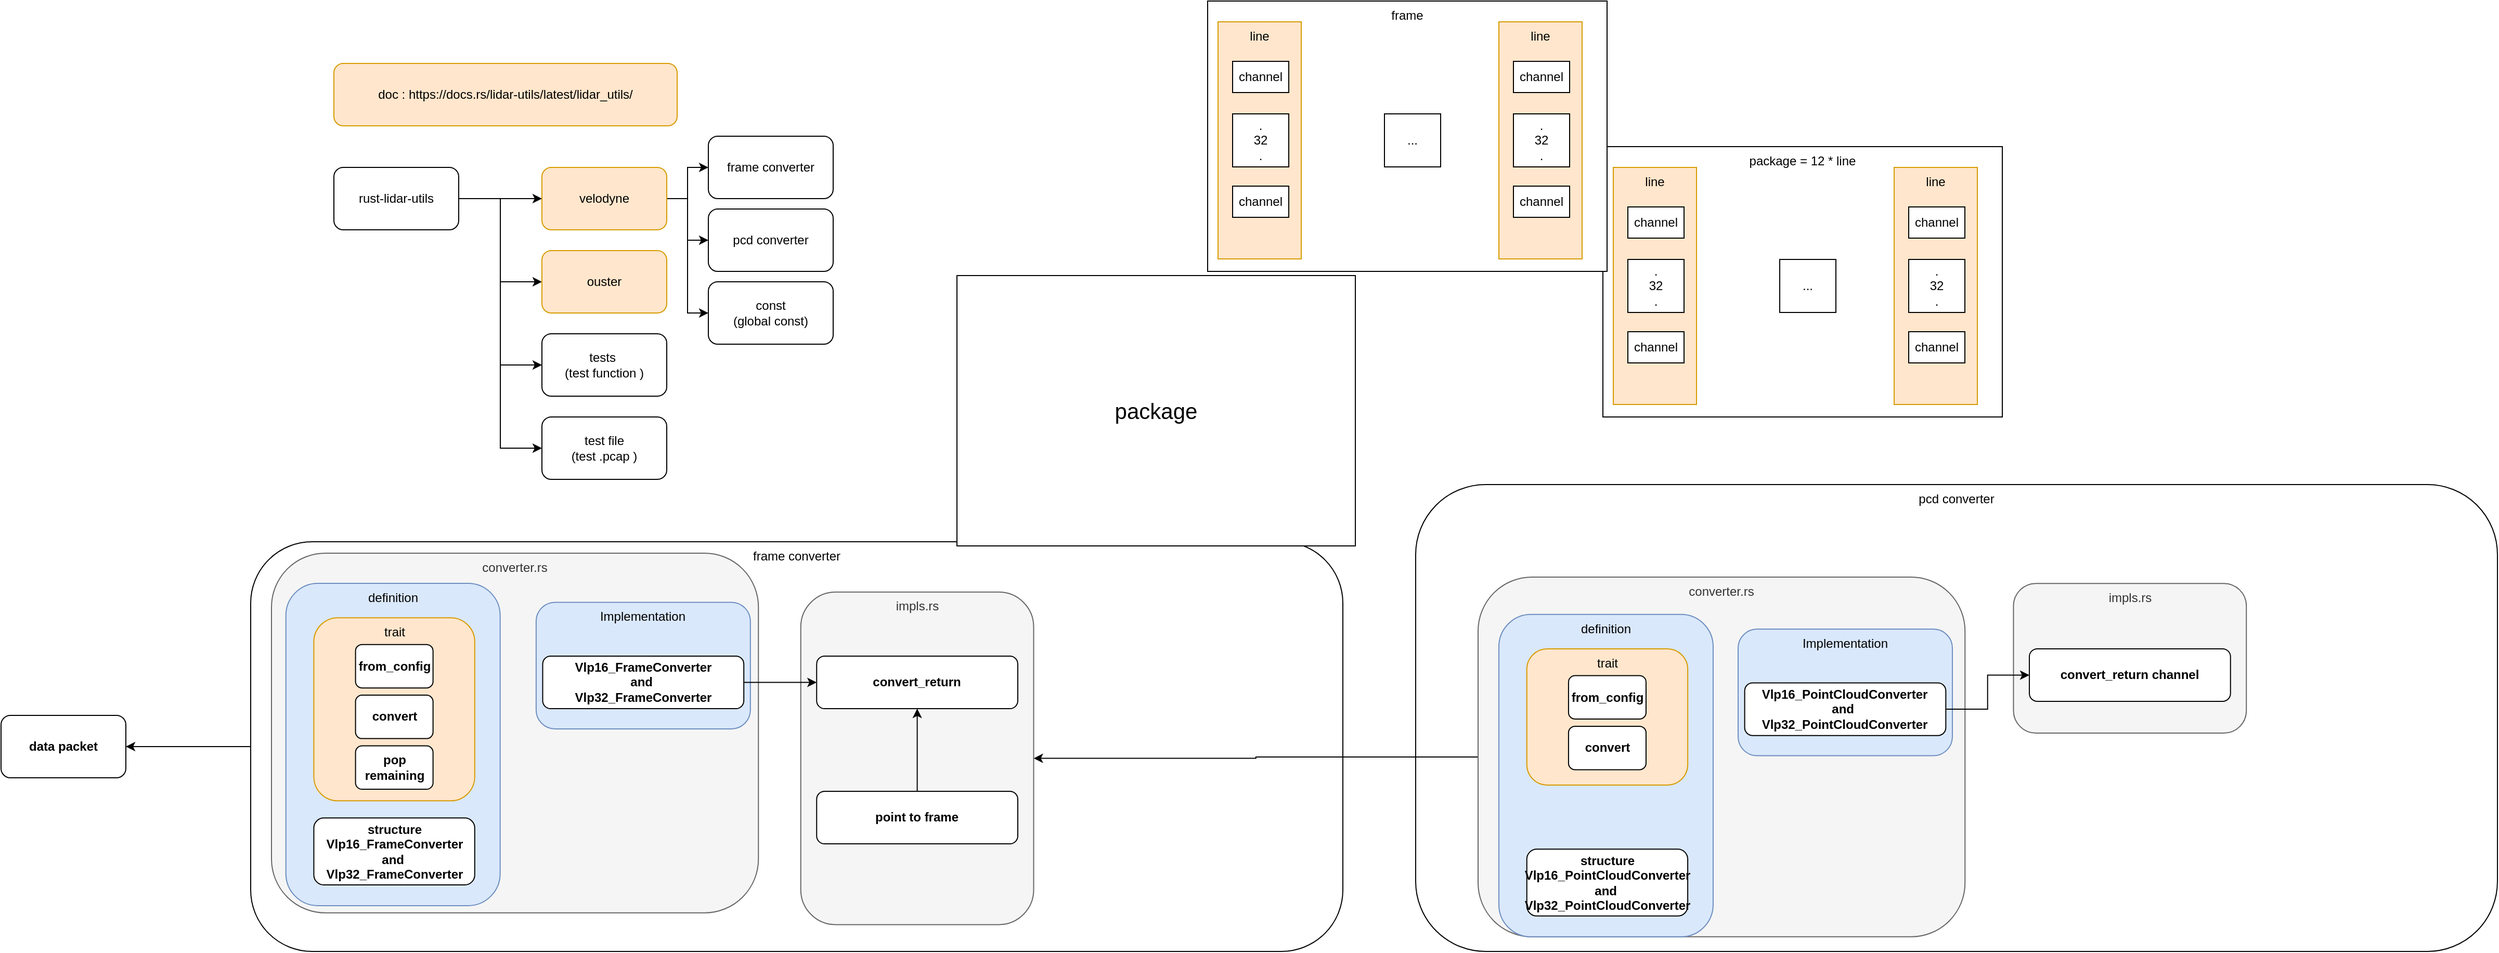 <mxfile version="15.9.6" type="github">
  <diagram id="g9rVfQRId_UXP_9nCWD6" name="Page-1">
    <mxGraphModel dx="2099" dy="1830" grid="0" gridSize="10" guides="1" tooltips="1" connect="1" arrows="1" fold="1" page="1" pageScale="1" pageWidth="827" pageHeight="1169" math="0" shadow="0">
      <root>
        <mxCell id="0" />
        <mxCell id="1" parent="0" />
        <mxCell id="6qG_eV-OuzegyWjNAK-b-14" value="pcd converter" style="rounded=1;whiteSpace=wrap;html=1;verticalAlign=top;" vertex="1" parent="1">
          <mxGeometry x="1000" y="195" width="1040" height="449" as="geometry" />
        </mxCell>
        <mxCell id="6qG_eV-OuzegyWjNAK-b-96" value="impls.rs" style="rounded=1;whiteSpace=wrap;html=1;verticalAlign=top;fillColor=#f5f5f5;strokeColor=#666666;fontColor=#333333;" vertex="1" parent="1">
          <mxGeometry x="1574.73" y="290.1" width="223.89" height="143.9" as="geometry" />
        </mxCell>
        <mxCell id="2hSiSO6r-g4GhnsCLej8-1" value="tests&amp;nbsp;&lt;br&gt;(test function )" style="rounded=1;whiteSpace=wrap;html=1;" parent="1" vertex="1">
          <mxGeometry x="160" y="50" width="120" height="60" as="geometry" />
        </mxCell>
        <mxCell id="2hSiSO6r-g4GhnsCLej8-2" value="data packet" style="rounded=1;whiteSpace=wrap;html=1;fontStyle=1" parent="1" vertex="1">
          <mxGeometry x="-360" y="417" width="120" height="60" as="geometry" />
        </mxCell>
        <mxCell id="6qG_eV-OuzegyWjNAK-b-7" style="edgeStyle=orthogonalEdgeStyle;rounded=0;orthogonalLoop=1;jettySize=auto;html=1;entryX=0;entryY=0.5;entryDx=0;entryDy=0;" edge="1" parent="1" source="2hSiSO6r-g4GhnsCLej8-3" target="6qG_eV-OuzegyWjNAK-b-5">
          <mxGeometry relative="1" as="geometry" />
        </mxCell>
        <mxCell id="6qG_eV-OuzegyWjNAK-b-8" style="edgeStyle=orthogonalEdgeStyle;rounded=0;orthogonalLoop=1;jettySize=auto;html=1;" edge="1" parent="1" source="2hSiSO6r-g4GhnsCLej8-3" target="6qG_eV-OuzegyWjNAK-b-6">
          <mxGeometry relative="1" as="geometry" />
        </mxCell>
        <mxCell id="6qG_eV-OuzegyWjNAK-b-100" style="edgeStyle=orthogonalEdgeStyle;rounded=0;orthogonalLoop=1;jettySize=auto;html=1;entryX=0;entryY=0.5;entryDx=0;entryDy=0;" edge="1" parent="1" source="2hSiSO6r-g4GhnsCLej8-3" target="6qG_eV-OuzegyWjNAK-b-99">
          <mxGeometry relative="1" as="geometry" />
        </mxCell>
        <mxCell id="2hSiSO6r-g4GhnsCLej8-3" value="velodyne" style="rounded=1;whiteSpace=wrap;html=1;fillColor=#ffe6cc;strokeColor=#d79b00;" parent="1" vertex="1">
          <mxGeometry x="160" y="-110" width="120" height="60" as="geometry" />
        </mxCell>
        <mxCell id="2hSiSO6r-g4GhnsCLej8-4" value="doc :&amp;nbsp;https://docs.rs/lidar-utils/latest/lidar_utils/" style="rounded=1;whiteSpace=wrap;html=1;fillColor=#ffe6cc;strokeColor=#d79b00;" parent="1" vertex="1">
          <mxGeometry x="-40" y="-210" width="330" height="60" as="geometry" />
        </mxCell>
        <mxCell id="6qG_eV-OuzegyWjNAK-b-2" style="edgeStyle=orthogonalEdgeStyle;rounded=0;orthogonalLoop=1;jettySize=auto;html=1;entryX=0;entryY=0.5;entryDx=0;entryDy=0;" edge="1" parent="1" source="6qG_eV-OuzegyWjNAK-b-1" target="2hSiSO6r-g4GhnsCLej8-3">
          <mxGeometry relative="1" as="geometry" />
        </mxCell>
        <mxCell id="6qG_eV-OuzegyWjNAK-b-4" style="edgeStyle=orthogonalEdgeStyle;rounded=0;orthogonalLoop=1;jettySize=auto;html=1;entryX=0;entryY=0.5;entryDx=0;entryDy=0;" edge="1" parent="1" source="6qG_eV-OuzegyWjNAK-b-1" target="6qG_eV-OuzegyWjNAK-b-3">
          <mxGeometry relative="1" as="geometry" />
        </mxCell>
        <mxCell id="6qG_eV-OuzegyWjNAK-b-9" style="edgeStyle=orthogonalEdgeStyle;rounded=0;orthogonalLoop=1;jettySize=auto;html=1;entryX=0;entryY=0.5;entryDx=0;entryDy=0;" edge="1" parent="1" source="6qG_eV-OuzegyWjNAK-b-1" target="2hSiSO6r-g4GhnsCLej8-1">
          <mxGeometry relative="1" as="geometry" />
        </mxCell>
        <mxCell id="6qG_eV-OuzegyWjNAK-b-11" style="edgeStyle=orthogonalEdgeStyle;rounded=0;orthogonalLoop=1;jettySize=auto;html=1;entryX=0;entryY=0.5;entryDx=0;entryDy=0;" edge="1" parent="1" source="6qG_eV-OuzegyWjNAK-b-1" target="6qG_eV-OuzegyWjNAK-b-10">
          <mxGeometry relative="1" as="geometry" />
        </mxCell>
        <mxCell id="6qG_eV-OuzegyWjNAK-b-1" value="rust-lidar-utils" style="rounded=1;whiteSpace=wrap;html=1;" vertex="1" parent="1">
          <mxGeometry x="-40" y="-110" width="120" height="60" as="geometry" />
        </mxCell>
        <mxCell id="6qG_eV-OuzegyWjNAK-b-3" value="ouster" style="rounded=1;whiteSpace=wrap;html=1;fillColor=#ffe6cc;strokeColor=#d79b00;" vertex="1" parent="1">
          <mxGeometry x="160" y="-30" width="120" height="60" as="geometry" />
        </mxCell>
        <mxCell id="6qG_eV-OuzegyWjNAK-b-5" value="frame converter" style="rounded=1;whiteSpace=wrap;html=1;" vertex="1" parent="1">
          <mxGeometry x="320" y="-140" width="120" height="60" as="geometry" />
        </mxCell>
        <mxCell id="6qG_eV-OuzegyWjNAK-b-6" value="pcd converter" style="rounded=1;whiteSpace=wrap;html=1;" vertex="1" parent="1">
          <mxGeometry x="320" y="-70" width="120" height="60" as="geometry" />
        </mxCell>
        <mxCell id="6qG_eV-OuzegyWjNAK-b-10" value="test file&lt;br&gt;(test .pcap )" style="rounded=1;whiteSpace=wrap;html=1;" vertex="1" parent="1">
          <mxGeometry x="160" y="130" width="120" height="60" as="geometry" />
        </mxCell>
        <mxCell id="6qG_eV-OuzegyWjNAK-b-39" value="" style="group" vertex="1" connectable="0" parent="1">
          <mxGeometry x="-100" y="250" width="1370" height="394" as="geometry" />
        </mxCell>
        <mxCell id="6qG_eV-OuzegyWjNAK-b-15" value="frame converter" style="rounded=1;whiteSpace=wrap;html=1;verticalAlign=top;" vertex="1" parent="6qG_eV-OuzegyWjNAK-b-39">
          <mxGeometry x="-20" width="1050" height="394" as="geometry" />
        </mxCell>
        <mxCell id="6qG_eV-OuzegyWjNAK-b-40" value="impls.rs" style="rounded=1;whiteSpace=wrap;html=1;verticalAlign=top;fillColor=#f5f5f5;strokeColor=#666666;fontColor=#333333;" vertex="1" parent="6qG_eV-OuzegyWjNAK-b-39">
          <mxGeometry x="508.85" y="48.38" width="223.894" height="319.81" as="geometry" />
        </mxCell>
        <mxCell id="6qG_eV-OuzegyWjNAK-b-46" value="converter.rs" style="rounded=1;whiteSpace=wrap;html=1;verticalAlign=top;fillColor=#f5f5f5;strokeColor=#666666;fontColor=#333333;" vertex="1" parent="6qG_eV-OuzegyWjNAK-b-39">
          <mxGeometry y="11" width="468.142" height="345.91" as="geometry" />
        </mxCell>
        <mxCell id="6qG_eV-OuzegyWjNAK-b-38" value="Implementation" style="rounded=1;whiteSpace=wrap;html=1;verticalAlign=top;fillColor=#dae8fc;strokeColor=#6c8ebf;" vertex="1" parent="6qG_eV-OuzegyWjNAK-b-39">
          <mxGeometry x="254.425" y="58.19" width="205.982" height="121.81" as="geometry" />
        </mxCell>
        <mxCell id="6qG_eV-OuzegyWjNAK-b-49" style="edgeStyle=orthogonalEdgeStyle;rounded=0;orthogonalLoop=1;jettySize=auto;html=1;" edge="1" parent="6qG_eV-OuzegyWjNAK-b-39" source="6qG_eV-OuzegyWjNAK-b-33" target="6qG_eV-OuzegyWjNAK-b-41">
          <mxGeometry relative="1" as="geometry" />
        </mxCell>
        <mxCell id="6qG_eV-OuzegyWjNAK-b-33" value="Vlp16_FrameConverter&lt;br&gt;and&amp;nbsp;&lt;br&gt;Vlp32_FrameConverter" style="rounded=1;whiteSpace=wrap;html=1;fontStyle=1" vertex="1" parent="6qG_eV-OuzegyWjNAK-b-39">
          <mxGeometry x="260.735" y="110.0" width="193.363" height="50.51" as="geometry" />
        </mxCell>
        <mxCell id="6qG_eV-OuzegyWjNAK-b-41" value="convert_return" style="rounded=1;whiteSpace=wrap;html=1;fontStyle=1" vertex="1" parent="6qG_eV-OuzegyWjNAK-b-39">
          <mxGeometry x="524.12" y="110" width="193.363" height="50.51" as="geometry" />
        </mxCell>
        <mxCell id="6qG_eV-OuzegyWjNAK-b-37" value="" style="group" vertex="1" connectable="0" parent="6qG_eV-OuzegyWjNAK-b-39">
          <mxGeometry x="13.841" y="40.003" width="205.982" height="310" as="geometry" />
        </mxCell>
        <mxCell id="6qG_eV-OuzegyWjNAK-b-34" value="definition" style="rounded=1;whiteSpace=wrap;html=1;verticalAlign=top;fillColor=#dae8fc;strokeColor=#6c8ebf;" vertex="1" parent="6qG_eV-OuzegyWjNAK-b-37">
          <mxGeometry width="205.982" height="310" as="geometry" />
        </mxCell>
        <mxCell id="6qG_eV-OuzegyWjNAK-b-20" value="trait" style="rounded=1;whiteSpace=wrap;html=1;verticalAlign=top;fillColor=#ffe6cc;strokeColor=#d79b00;" vertex="1" parent="6qG_eV-OuzegyWjNAK-b-37">
          <mxGeometry x="26.867" y="33.067" width="154.69" height="176.08" as="geometry" />
        </mxCell>
        <mxCell id="6qG_eV-OuzegyWjNAK-b-16" value="from_config" style="rounded=1;whiteSpace=wrap;html=1;fontStyle=1" vertex="1" parent="6qG_eV-OuzegyWjNAK-b-37">
          <mxGeometry x="66.957" y="58.817" width="74.517" height="41.758" as="geometry" />
        </mxCell>
        <mxCell id="6qG_eV-OuzegyWjNAK-b-17" value="convert" style="rounded=1;whiteSpace=wrap;html=1;fontStyle=1" vertex="1" parent="6qG_eV-OuzegyWjNAK-b-37">
          <mxGeometry x="66.957" y="107.535" width="74.517" height="41.758" as="geometry" />
        </mxCell>
        <mxCell id="6qG_eV-OuzegyWjNAK-b-18" value="pop remaining" style="rounded=1;whiteSpace=wrap;html=1;fontStyle=1" vertex="1" parent="6qG_eV-OuzegyWjNAK-b-37">
          <mxGeometry x="66.957" y="156.253" width="74.517" height="41.758" as="geometry" />
        </mxCell>
        <mxCell id="6qG_eV-OuzegyWjNAK-b-24" value="structure&lt;br&gt;Vlp16_FrameConverter&lt;br&gt;and&amp;nbsp;&lt;br&gt;Vlp32_FrameConverter" style="rounded=1;whiteSpace=wrap;html=1;fontStyle=1" vertex="1" parent="6qG_eV-OuzegyWjNAK-b-37">
          <mxGeometry x="26.867" y="225.68" width="154.69" height="64.32" as="geometry" />
        </mxCell>
        <mxCell id="6qG_eV-OuzegyWjNAK-b-66" style="edgeStyle=orthogonalEdgeStyle;rounded=0;orthogonalLoop=1;jettySize=auto;html=1;" edge="1" parent="6qG_eV-OuzegyWjNAK-b-39" source="6qG_eV-OuzegyWjNAK-b-65" target="6qG_eV-OuzegyWjNAK-b-41">
          <mxGeometry relative="1" as="geometry" />
        </mxCell>
        <mxCell id="6qG_eV-OuzegyWjNAK-b-65" value="point to frame" style="rounded=1;whiteSpace=wrap;html=1;fontStyle=1" vertex="1" parent="6qG_eV-OuzegyWjNAK-b-39">
          <mxGeometry x="524.12" y="240" width="193.363" height="50.51" as="geometry" />
        </mxCell>
        <mxCell id="6qG_eV-OuzegyWjNAK-b-126" value="" style="group;verticalAlign=middle;" vertex="1" connectable="0" parent="6qG_eV-OuzegyWjNAK-b-39">
          <mxGeometry x="659" y="-256" width="384" height="260" as="geometry" />
        </mxCell>
        <mxCell id="6qG_eV-OuzegyWjNAK-b-127" value="package" style="rounded=0;whiteSpace=wrap;html=1;verticalAlign=middle;fontSize=21;" vertex="1" parent="6qG_eV-OuzegyWjNAK-b-126">
          <mxGeometry width="383" height="260" as="geometry" />
        </mxCell>
        <mxCell id="6qG_eV-OuzegyWjNAK-b-67" style="edgeStyle=orthogonalEdgeStyle;rounded=0;orthogonalLoop=1;jettySize=auto;html=1;" edge="1" parent="1" source="6qG_eV-OuzegyWjNAK-b-15" target="2hSiSO6r-g4GhnsCLej8-2">
          <mxGeometry relative="1" as="geometry" />
        </mxCell>
        <mxCell id="6qG_eV-OuzegyWjNAK-b-103" style="edgeStyle=orthogonalEdgeStyle;rounded=0;orthogonalLoop=1;jettySize=auto;html=1;" edge="1" parent="1" source="6qG_eV-OuzegyWjNAK-b-68" target="6qG_eV-OuzegyWjNAK-b-40">
          <mxGeometry relative="1" as="geometry" />
        </mxCell>
        <mxCell id="6qG_eV-OuzegyWjNAK-b-68" value="converter.rs" style="rounded=1;whiteSpace=wrap;html=1;verticalAlign=top;fillColor=#f5f5f5;strokeColor=#666666;fontColor=#333333;" vertex="1" parent="1">
          <mxGeometry x="1060" y="284" width="468.142" height="345.91" as="geometry" />
        </mxCell>
        <mxCell id="6qG_eV-OuzegyWjNAK-b-88" value="definition" style="rounded=1;whiteSpace=wrap;html=1;verticalAlign=top;fillColor=#dae8fc;strokeColor=#6c8ebf;" vertex="1" parent="1">
          <mxGeometry x="1080.001" y="319.913" width="205.982" height="310" as="geometry" />
        </mxCell>
        <mxCell id="6qG_eV-OuzegyWjNAK-b-89" value="trait" style="rounded=1;whiteSpace=wrap;html=1;verticalAlign=top;fillColor=#ffe6cc;strokeColor=#d79b00;" vertex="1" parent="1">
          <mxGeometry x="1106.87" y="352.98" width="154.69" height="131.02" as="geometry" />
        </mxCell>
        <mxCell id="6qG_eV-OuzegyWjNAK-b-90" value="from_config" style="rounded=1;whiteSpace=wrap;html=1;fontStyle=1" vertex="1" parent="1">
          <mxGeometry x="1146.958" y="378.731" width="74.517" height="41.758" as="geometry" />
        </mxCell>
        <mxCell id="6qG_eV-OuzegyWjNAK-b-91" value="convert" style="rounded=1;whiteSpace=wrap;html=1;fontStyle=1" vertex="1" parent="1">
          <mxGeometry x="1146.958" y="427.449" width="74.517" height="41.758" as="geometry" />
        </mxCell>
        <mxCell id="6qG_eV-OuzegyWjNAK-b-93" value="structure&lt;br&gt;Vlp16_PointCloudConverter&lt;br&gt;and&amp;nbsp;&lt;br&gt;Vlp32_PointCloudConverter" style="rounded=1;whiteSpace=wrap;html=1;fontStyle=1" vertex="1" parent="1">
          <mxGeometry x="1106.868" y="545.593" width="154.69" height="64.32" as="geometry" />
        </mxCell>
        <mxCell id="6qG_eV-OuzegyWjNAK-b-94" value="Implementation" style="rounded=1;whiteSpace=wrap;html=1;verticalAlign=top;fillColor=#dae8fc;strokeColor=#6c8ebf;" vertex="1" parent="1">
          <mxGeometry x="1310.005" y="334" width="205.982" height="121.81" as="geometry" />
        </mxCell>
        <mxCell id="6qG_eV-OuzegyWjNAK-b-101" style="edgeStyle=orthogonalEdgeStyle;rounded=0;orthogonalLoop=1;jettySize=auto;html=1;" edge="1" parent="1" source="6qG_eV-OuzegyWjNAK-b-95" target="6qG_eV-OuzegyWjNAK-b-97">
          <mxGeometry relative="1" as="geometry" />
        </mxCell>
        <mxCell id="6qG_eV-OuzegyWjNAK-b-95" value="Vlp16_PointCloudConverter&lt;br&gt;and&amp;nbsp;&lt;br&gt;Vlp32_PointCloudConverter" style="rounded=1;whiteSpace=wrap;html=1;fontStyle=1" vertex="1" parent="1">
          <mxGeometry x="1316.315" y="385.81" width="193.363" height="50.51" as="geometry" />
        </mxCell>
        <mxCell id="6qG_eV-OuzegyWjNAK-b-97" value="convert_return channel" style="rounded=1;whiteSpace=wrap;html=1;fontStyle=1" vertex="1" parent="1">
          <mxGeometry x="1590.0" y="352.98" width="193.363" height="50.51" as="geometry" />
        </mxCell>
        <mxCell id="6qG_eV-OuzegyWjNAK-b-99" value="const&lt;br&gt;(global const)" style="rounded=1;whiteSpace=wrap;html=1;" vertex="1" parent="1">
          <mxGeometry x="320" width="120" height="60" as="geometry" />
        </mxCell>
        <mxCell id="6qG_eV-OuzegyWjNAK-b-113" value="" style="group" vertex="1" connectable="0" parent="1">
          <mxGeometry x="1180" y="-130" width="384" height="260" as="geometry" />
        </mxCell>
        <mxCell id="6qG_eV-OuzegyWjNAK-b-114" value="package = 12 * line" style="rounded=0;whiteSpace=wrap;html=1;verticalAlign=top;" vertex="1" parent="6qG_eV-OuzegyWjNAK-b-113">
          <mxGeometry width="384" height="260" as="geometry" />
        </mxCell>
        <mxCell id="6qG_eV-OuzegyWjNAK-b-115" value="" style="group" vertex="1" connectable="0" parent="6qG_eV-OuzegyWjNAK-b-113">
          <mxGeometry x="10" y="20" width="80" height="228" as="geometry" />
        </mxCell>
        <mxCell id="6qG_eV-OuzegyWjNAK-b-116" value="line" style="rounded=0;whiteSpace=wrap;html=1;fillColor=#ffe6cc;strokeColor=#d79b00;verticalAlign=top;" vertex="1" parent="6qG_eV-OuzegyWjNAK-b-115">
          <mxGeometry width="80" height="228" as="geometry" />
        </mxCell>
        <mxCell id="6qG_eV-OuzegyWjNAK-b-117" value="channel" style="rounded=0;whiteSpace=wrap;html=1;" vertex="1" parent="6qG_eV-OuzegyWjNAK-b-115">
          <mxGeometry x="14" y="158" width="54" height="30" as="geometry" />
        </mxCell>
        <mxCell id="6qG_eV-OuzegyWjNAK-b-118" value="channel" style="rounded=0;whiteSpace=wrap;html=1;" vertex="1" parent="6qG_eV-OuzegyWjNAK-b-115">
          <mxGeometry x="14" y="38" width="54" height="30" as="geometry" />
        </mxCell>
        <mxCell id="6qG_eV-OuzegyWjNAK-b-119" value=".&lt;br&gt;32&lt;br&gt;." style="rounded=0;whiteSpace=wrap;html=1;" vertex="1" parent="6qG_eV-OuzegyWjNAK-b-115">
          <mxGeometry x="14" y="88.5" width="54" height="51" as="geometry" />
        </mxCell>
        <mxCell id="6qG_eV-OuzegyWjNAK-b-120" value="" style="group" vertex="1" connectable="0" parent="6qG_eV-OuzegyWjNAK-b-113">
          <mxGeometry x="280" y="20" width="80" height="228" as="geometry" />
        </mxCell>
        <mxCell id="6qG_eV-OuzegyWjNAK-b-121" value="line" style="rounded=0;whiteSpace=wrap;html=1;fillColor=#ffe6cc;strokeColor=#d79b00;verticalAlign=top;" vertex="1" parent="6qG_eV-OuzegyWjNAK-b-120">
          <mxGeometry width="80" height="228" as="geometry" />
        </mxCell>
        <mxCell id="6qG_eV-OuzegyWjNAK-b-122" value="channel" style="rounded=0;whiteSpace=wrap;html=1;" vertex="1" parent="6qG_eV-OuzegyWjNAK-b-120">
          <mxGeometry x="14" y="158" width="54" height="30" as="geometry" />
        </mxCell>
        <mxCell id="6qG_eV-OuzegyWjNAK-b-123" value="channel" style="rounded=0;whiteSpace=wrap;html=1;" vertex="1" parent="6qG_eV-OuzegyWjNAK-b-120">
          <mxGeometry x="14" y="38" width="54" height="30" as="geometry" />
        </mxCell>
        <mxCell id="6qG_eV-OuzegyWjNAK-b-124" value=".&lt;br&gt;32&lt;br&gt;." style="rounded=0;whiteSpace=wrap;html=1;" vertex="1" parent="6qG_eV-OuzegyWjNAK-b-120">
          <mxGeometry x="14" y="88.5" width="54" height="51" as="geometry" />
        </mxCell>
        <mxCell id="6qG_eV-OuzegyWjNAK-b-125" value="..." style="rounded=0;whiteSpace=wrap;html=1;" vertex="1" parent="6qG_eV-OuzegyWjNAK-b-113">
          <mxGeometry x="170" y="108.5" width="54" height="51" as="geometry" />
        </mxCell>
        <mxCell id="_eqaHYVxHlZJ16gZmGbW-1" value="frame" style="rounded=0;whiteSpace=wrap;html=1;verticalAlign=top;" parent="1" vertex="1">
          <mxGeometry x="800" y="-270" width="384" height="260" as="geometry" />
        </mxCell>
        <mxCell id="6qG_eV-OuzegyWjNAK-b-105" value="" style="group" vertex="1" connectable="0" parent="1">
          <mxGeometry x="810" y="-250" width="80" height="228" as="geometry" />
        </mxCell>
        <mxCell id="6qG_eV-OuzegyWjNAK-b-104" value="line" style="rounded=0;whiteSpace=wrap;html=1;fillColor=#ffe6cc;strokeColor=#d79b00;verticalAlign=top;" vertex="1" parent="6qG_eV-OuzegyWjNAK-b-105">
          <mxGeometry width="80" height="228" as="geometry" />
        </mxCell>
        <mxCell id="_eqaHYVxHlZJ16gZmGbW-2" value="channel" style="rounded=0;whiteSpace=wrap;html=1;" parent="6qG_eV-OuzegyWjNAK-b-105" vertex="1">
          <mxGeometry x="14" y="158" width="54" height="30" as="geometry" />
        </mxCell>
        <mxCell id="_eqaHYVxHlZJ16gZmGbW-3" value="channel" style="rounded=0;whiteSpace=wrap;html=1;" parent="6qG_eV-OuzegyWjNAK-b-105" vertex="1">
          <mxGeometry x="14" y="38" width="54" height="30" as="geometry" />
        </mxCell>
        <mxCell id="_eqaHYVxHlZJ16gZmGbW-4" value=".&lt;br&gt;32&lt;br&gt;." style="rounded=0;whiteSpace=wrap;html=1;" parent="6qG_eV-OuzegyWjNAK-b-105" vertex="1">
          <mxGeometry x="14" y="88.5" width="54" height="51" as="geometry" />
        </mxCell>
        <mxCell id="6qG_eV-OuzegyWjNAK-b-106" value="" style="group" vertex="1" connectable="0" parent="1">
          <mxGeometry x="1080" y="-250" width="80" height="228" as="geometry" />
        </mxCell>
        <mxCell id="6qG_eV-OuzegyWjNAK-b-107" value="line" style="rounded=0;whiteSpace=wrap;html=1;fillColor=#ffe6cc;strokeColor=#d79b00;verticalAlign=top;" vertex="1" parent="6qG_eV-OuzegyWjNAK-b-106">
          <mxGeometry width="80" height="228" as="geometry" />
        </mxCell>
        <mxCell id="6qG_eV-OuzegyWjNAK-b-108" value="channel" style="rounded=0;whiteSpace=wrap;html=1;" vertex="1" parent="6qG_eV-OuzegyWjNAK-b-106">
          <mxGeometry x="14" y="158" width="54" height="30" as="geometry" />
        </mxCell>
        <mxCell id="6qG_eV-OuzegyWjNAK-b-109" value="channel" style="rounded=0;whiteSpace=wrap;html=1;" vertex="1" parent="6qG_eV-OuzegyWjNAK-b-106">
          <mxGeometry x="14" y="38" width="54" height="30" as="geometry" />
        </mxCell>
        <mxCell id="6qG_eV-OuzegyWjNAK-b-110" value=".&lt;br&gt;32&lt;br&gt;." style="rounded=0;whiteSpace=wrap;html=1;" vertex="1" parent="6qG_eV-OuzegyWjNAK-b-106">
          <mxGeometry x="14" y="88.5" width="54" height="51" as="geometry" />
        </mxCell>
        <mxCell id="6qG_eV-OuzegyWjNAK-b-111" value="..." style="rounded=0;whiteSpace=wrap;html=1;" vertex="1" parent="1">
          <mxGeometry x="970" y="-161.5" width="54" height="51" as="geometry" />
        </mxCell>
      </root>
    </mxGraphModel>
  </diagram>
</mxfile>
